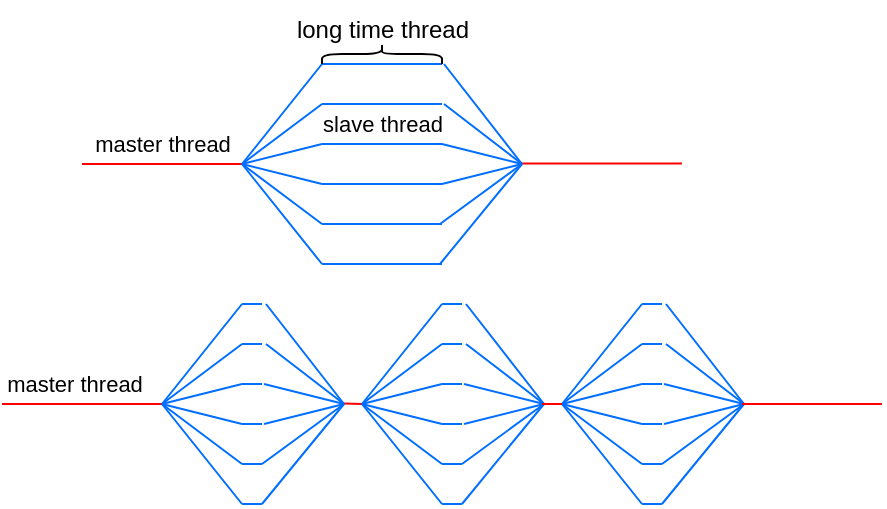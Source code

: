 <mxfile version="22.0.4" type="device">
  <diagram name="Page-1" id="ail3PXInjO6bduJlAWtk">
    <mxGraphModel dx="519" dy="1250" grid="1" gridSize="10" guides="1" tooltips="1" connect="1" arrows="1" fold="1" page="1" pageScale="1" pageWidth="850" pageHeight="1100" math="0" shadow="0">
      <root>
        <mxCell id="0" />
        <mxCell id="1" parent="0" />
        <mxCell id="uT9SR2ZFcRWDlsRvDE1g-1" value="" style="endArrow=none;html=1;rounded=0;strokeColor=#ff0000;" edge="1" parent="1">
          <mxGeometry width="50" height="50" relative="1" as="geometry">
            <mxPoint x="80" y="880" as="sourcePoint" />
            <mxPoint x="160" y="880" as="targetPoint" />
          </mxGeometry>
        </mxCell>
        <mxCell id="uT9SR2ZFcRWDlsRvDE1g-135" value="master thread" style="edgeLabel;html=1;align=center;verticalAlign=middle;resizable=0;points=[];" vertex="1" connectable="0" parent="uT9SR2ZFcRWDlsRvDE1g-1">
          <mxGeometry x="-0.346" y="1" relative="1" as="geometry">
            <mxPoint x="14" y="-9" as="offset" />
          </mxGeometry>
        </mxCell>
        <mxCell id="uT9SR2ZFcRWDlsRvDE1g-3" value="" style="endArrow=none;html=1;rounded=0;strokeColor=#006eff;" edge="1" parent="1">
          <mxGeometry width="50" height="50" relative="1" as="geometry">
            <mxPoint x="160" y="880" as="sourcePoint" />
            <mxPoint x="200" y="830" as="targetPoint" />
          </mxGeometry>
        </mxCell>
        <mxCell id="uT9SR2ZFcRWDlsRvDE1g-4" value="" style="endArrow=none;html=1;rounded=0;strokeColor=#006eff;" edge="1" parent="1">
          <mxGeometry width="50" height="50" relative="1" as="geometry">
            <mxPoint x="160" y="880" as="sourcePoint" />
            <mxPoint x="200" y="850" as="targetPoint" />
          </mxGeometry>
        </mxCell>
        <mxCell id="uT9SR2ZFcRWDlsRvDE1g-5" value="" style="endArrow=none;html=1;rounded=0;strokeColor=#006eff;" edge="1" parent="1">
          <mxGeometry width="50" height="50" relative="1" as="geometry">
            <mxPoint x="160" y="880" as="sourcePoint" />
            <mxPoint x="200" y="870" as="targetPoint" />
          </mxGeometry>
        </mxCell>
        <mxCell id="uT9SR2ZFcRWDlsRvDE1g-6" value="" style="endArrow=none;html=1;rounded=0;strokeColor=#006eff;" edge="1" parent="1">
          <mxGeometry width="50" height="50" relative="1" as="geometry">
            <mxPoint x="160" y="880" as="sourcePoint" />
            <mxPoint x="200" y="890" as="targetPoint" />
          </mxGeometry>
        </mxCell>
        <mxCell id="uT9SR2ZFcRWDlsRvDE1g-7" value="" style="endArrow=none;html=1;rounded=0;strokeColor=#006eff;" edge="1" parent="1">
          <mxGeometry width="50" height="50" relative="1" as="geometry">
            <mxPoint x="160" y="880" as="sourcePoint" />
            <mxPoint x="200" y="910" as="targetPoint" />
          </mxGeometry>
        </mxCell>
        <mxCell id="uT9SR2ZFcRWDlsRvDE1g-8" value="" style="endArrow=none;html=1;rounded=0;strokeColor=#006eff;" edge="1" parent="1">
          <mxGeometry width="50" height="50" relative="1" as="geometry">
            <mxPoint x="160" y="880" as="sourcePoint" />
            <mxPoint x="200" y="930" as="targetPoint" />
          </mxGeometry>
        </mxCell>
        <mxCell id="uT9SR2ZFcRWDlsRvDE1g-10" value="" style="endArrow=none;html=1;rounded=0;strokeColor=#006eff;" edge="1" parent="1">
          <mxGeometry width="50" height="50" relative="1" as="geometry">
            <mxPoint x="200" y="830" as="sourcePoint" />
            <mxPoint x="260" y="830" as="targetPoint" />
          </mxGeometry>
        </mxCell>
        <mxCell id="uT9SR2ZFcRWDlsRvDE1g-11" value="" style="endArrow=none;html=1;rounded=0;strokeColor=#006eff;" edge="1" parent="1">
          <mxGeometry width="50" height="50" relative="1" as="geometry">
            <mxPoint x="200" y="850" as="sourcePoint" />
            <mxPoint x="260" y="850" as="targetPoint" />
          </mxGeometry>
        </mxCell>
        <mxCell id="uT9SR2ZFcRWDlsRvDE1g-12" value="" style="endArrow=none;html=1;rounded=0;strokeColor=#006eff;" edge="1" parent="1">
          <mxGeometry width="50" height="50" relative="1" as="geometry">
            <mxPoint x="200" y="870" as="sourcePoint" />
            <mxPoint x="260" y="870" as="targetPoint" />
          </mxGeometry>
        </mxCell>
        <mxCell id="uT9SR2ZFcRWDlsRvDE1g-137" value="slave thread" style="edgeLabel;html=1;align=center;verticalAlign=middle;resizable=0;points=[];" vertex="1" connectable="0" parent="uT9SR2ZFcRWDlsRvDE1g-12">
          <mxGeometry x="-0.167" y="1" relative="1" as="geometry">
            <mxPoint x="5" y="-9" as="offset" />
          </mxGeometry>
        </mxCell>
        <mxCell id="uT9SR2ZFcRWDlsRvDE1g-13" value="" style="endArrow=none;html=1;rounded=0;strokeColor=#006eff;" edge="1" parent="1">
          <mxGeometry width="50" height="50" relative="1" as="geometry">
            <mxPoint x="200" y="890" as="sourcePoint" />
            <mxPoint x="260" y="890" as="targetPoint" />
          </mxGeometry>
        </mxCell>
        <mxCell id="uT9SR2ZFcRWDlsRvDE1g-14" value="" style="endArrow=none;html=1;rounded=0;strokeColor=#006eff;" edge="1" parent="1">
          <mxGeometry width="50" height="50" relative="1" as="geometry">
            <mxPoint x="200" y="910" as="sourcePoint" />
            <mxPoint x="260" y="910" as="targetPoint" />
          </mxGeometry>
        </mxCell>
        <mxCell id="uT9SR2ZFcRWDlsRvDE1g-15" value="" style="endArrow=none;html=1;rounded=0;strokeColor=#006eff;" edge="1" parent="1">
          <mxGeometry width="50" height="50" relative="1" as="geometry">
            <mxPoint x="200" y="930" as="sourcePoint" />
            <mxPoint x="260" y="930" as="targetPoint" />
          </mxGeometry>
        </mxCell>
        <mxCell id="uT9SR2ZFcRWDlsRvDE1g-23" value="" style="endArrow=none;html=1;rounded=0;strokeColor=#ff0000;" edge="1" parent="1">
          <mxGeometry width="50" height="50" relative="1" as="geometry">
            <mxPoint x="300" y="879.71" as="sourcePoint" />
            <mxPoint x="380" y="879.71" as="targetPoint" />
          </mxGeometry>
        </mxCell>
        <mxCell id="uT9SR2ZFcRWDlsRvDE1g-16" value="" style="endArrow=none;html=1;rounded=0;strokeColor=#006eff;" edge="1" parent="1">
          <mxGeometry width="50" height="50" relative="1" as="geometry">
            <mxPoint x="300" y="880" as="sourcePoint" />
            <mxPoint x="259" y="930" as="targetPoint" />
          </mxGeometry>
        </mxCell>
        <mxCell id="uT9SR2ZFcRWDlsRvDE1g-17" value="" style="endArrow=none;html=1;rounded=0;strokeColor=#006eff;" edge="1" parent="1">
          <mxGeometry width="50" height="50" relative="1" as="geometry">
            <mxPoint x="300" y="880" as="sourcePoint" />
            <mxPoint x="259" y="910" as="targetPoint" />
          </mxGeometry>
        </mxCell>
        <mxCell id="uT9SR2ZFcRWDlsRvDE1g-18" value="" style="endArrow=none;html=1;rounded=0;strokeColor=#006eff;" edge="1" parent="1">
          <mxGeometry width="50" height="50" relative="1" as="geometry">
            <mxPoint x="300" y="880" as="sourcePoint" />
            <mxPoint x="260" y="890" as="targetPoint" />
          </mxGeometry>
        </mxCell>
        <mxCell id="uT9SR2ZFcRWDlsRvDE1g-19" value="" style="endArrow=none;html=1;rounded=0;strokeColor=#006eff;" edge="1" parent="1">
          <mxGeometry width="50" height="50" relative="1" as="geometry">
            <mxPoint x="300" y="880" as="sourcePoint" />
            <mxPoint x="260" y="870" as="targetPoint" />
          </mxGeometry>
        </mxCell>
        <mxCell id="uT9SR2ZFcRWDlsRvDE1g-20" value="" style="endArrow=none;html=1;rounded=0;strokeColor=#006eff;" edge="1" parent="1">
          <mxGeometry width="50" height="50" relative="1" as="geometry">
            <mxPoint x="300" y="880" as="sourcePoint" />
            <mxPoint x="261" y="850" as="targetPoint" />
          </mxGeometry>
        </mxCell>
        <mxCell id="uT9SR2ZFcRWDlsRvDE1g-21" value="" style="endArrow=none;html=1;rounded=0;strokeColor=#006eff;" edge="1" parent="1">
          <mxGeometry width="50" height="50" relative="1" as="geometry">
            <mxPoint x="300" y="880" as="sourcePoint" />
            <mxPoint x="261" y="830" as="targetPoint" />
          </mxGeometry>
        </mxCell>
        <mxCell id="uT9SR2ZFcRWDlsRvDE1g-24" value="" style="endArrow=none;html=1;rounded=0;strokeColor=#ff0000;" edge="1" parent="1">
          <mxGeometry width="50" height="50" relative="1" as="geometry">
            <mxPoint x="40" y="1000" as="sourcePoint" />
            <mxPoint x="120" y="1000" as="targetPoint" />
          </mxGeometry>
        </mxCell>
        <mxCell id="uT9SR2ZFcRWDlsRvDE1g-136" value="master thread" style="edgeLabel;html=1;align=center;verticalAlign=middle;resizable=0;points=[];" vertex="1" connectable="0" parent="uT9SR2ZFcRWDlsRvDE1g-24">
          <mxGeometry x="-0.104" y="-4" relative="1" as="geometry">
            <mxPoint y="-14" as="offset" />
          </mxGeometry>
        </mxCell>
        <mxCell id="uT9SR2ZFcRWDlsRvDE1g-37" value="" style="endArrow=none;html=1;rounded=0;strokeColor=#ff0000;" edge="1" parent="1">
          <mxGeometry width="50" height="50" relative="1" as="geometry">
            <mxPoint x="211" y="999.71" as="sourcePoint" />
            <mxPoint x="220" y="1000" as="targetPoint" />
          </mxGeometry>
        </mxCell>
        <mxCell id="uT9SR2ZFcRWDlsRvDE1g-66" value="" style="group" vertex="1" connectable="0" parent="1">
          <mxGeometry x="120" y="950" width="91" height="100" as="geometry" />
        </mxCell>
        <mxCell id="uT9SR2ZFcRWDlsRvDE1g-25" value="" style="endArrow=none;html=1;rounded=0;strokeColor=#006eff;" edge="1" parent="uT9SR2ZFcRWDlsRvDE1g-66">
          <mxGeometry width="50" height="50" relative="1" as="geometry">
            <mxPoint y="50" as="sourcePoint" />
            <mxPoint x="40" as="targetPoint" />
          </mxGeometry>
        </mxCell>
        <mxCell id="uT9SR2ZFcRWDlsRvDE1g-26" value="" style="endArrow=none;html=1;rounded=0;strokeColor=#006eff;" edge="1" parent="uT9SR2ZFcRWDlsRvDE1g-66">
          <mxGeometry width="50" height="50" relative="1" as="geometry">
            <mxPoint y="50" as="sourcePoint" />
            <mxPoint x="40" y="20" as="targetPoint" />
          </mxGeometry>
        </mxCell>
        <mxCell id="uT9SR2ZFcRWDlsRvDE1g-27" value="" style="endArrow=none;html=1;rounded=0;strokeColor=#006eff;" edge="1" parent="uT9SR2ZFcRWDlsRvDE1g-66">
          <mxGeometry width="50" height="50" relative="1" as="geometry">
            <mxPoint y="50" as="sourcePoint" />
            <mxPoint x="40" y="40" as="targetPoint" />
          </mxGeometry>
        </mxCell>
        <mxCell id="uT9SR2ZFcRWDlsRvDE1g-28" value="" style="endArrow=none;html=1;rounded=0;strokeColor=#006eff;" edge="1" parent="uT9SR2ZFcRWDlsRvDE1g-66">
          <mxGeometry width="50" height="50" relative="1" as="geometry">
            <mxPoint y="50" as="sourcePoint" />
            <mxPoint x="40" y="60" as="targetPoint" />
          </mxGeometry>
        </mxCell>
        <mxCell id="uT9SR2ZFcRWDlsRvDE1g-29" value="" style="endArrow=none;html=1;rounded=0;strokeColor=#006eff;" edge="1" parent="uT9SR2ZFcRWDlsRvDE1g-66">
          <mxGeometry width="50" height="50" relative="1" as="geometry">
            <mxPoint y="50" as="sourcePoint" />
            <mxPoint x="40" y="80" as="targetPoint" />
          </mxGeometry>
        </mxCell>
        <mxCell id="uT9SR2ZFcRWDlsRvDE1g-30" value="" style="endArrow=none;html=1;rounded=0;strokeColor=#006eff;" edge="1" parent="uT9SR2ZFcRWDlsRvDE1g-66">
          <mxGeometry width="50" height="50" relative="1" as="geometry">
            <mxPoint y="50" as="sourcePoint" />
            <mxPoint x="40" y="100" as="targetPoint" />
          </mxGeometry>
        </mxCell>
        <mxCell id="uT9SR2ZFcRWDlsRvDE1g-44" value="" style="group" vertex="1" connectable="0" parent="uT9SR2ZFcRWDlsRvDE1g-66">
          <mxGeometry x="50" width="41" height="100" as="geometry" />
        </mxCell>
        <mxCell id="uT9SR2ZFcRWDlsRvDE1g-38" value="" style="endArrow=none;html=1;rounded=0;strokeColor=#006eff;" edge="1" parent="uT9SR2ZFcRWDlsRvDE1g-44">
          <mxGeometry width="50" height="50" relative="1" as="geometry">
            <mxPoint x="41" y="50" as="sourcePoint" />
            <mxPoint y="100" as="targetPoint" />
          </mxGeometry>
        </mxCell>
        <mxCell id="uT9SR2ZFcRWDlsRvDE1g-39" value="" style="endArrow=none;html=1;rounded=0;strokeColor=#006eff;" edge="1" parent="uT9SR2ZFcRWDlsRvDE1g-44">
          <mxGeometry width="50" height="50" relative="1" as="geometry">
            <mxPoint x="41" y="50" as="sourcePoint" />
            <mxPoint y="80" as="targetPoint" />
          </mxGeometry>
        </mxCell>
        <mxCell id="uT9SR2ZFcRWDlsRvDE1g-40" value="" style="endArrow=none;html=1;rounded=0;strokeColor=#006eff;" edge="1" parent="uT9SR2ZFcRWDlsRvDE1g-44">
          <mxGeometry width="50" height="50" relative="1" as="geometry">
            <mxPoint x="41" y="50" as="sourcePoint" />
            <mxPoint x="1" y="60" as="targetPoint" />
          </mxGeometry>
        </mxCell>
        <mxCell id="uT9SR2ZFcRWDlsRvDE1g-41" value="" style="endArrow=none;html=1;rounded=0;strokeColor=#006eff;" edge="1" parent="uT9SR2ZFcRWDlsRvDE1g-44">
          <mxGeometry width="50" height="50" relative="1" as="geometry">
            <mxPoint x="41" y="50" as="sourcePoint" />
            <mxPoint x="1" y="40" as="targetPoint" />
          </mxGeometry>
        </mxCell>
        <mxCell id="uT9SR2ZFcRWDlsRvDE1g-42" value="" style="endArrow=none;html=1;rounded=0;strokeColor=#006eff;" edge="1" parent="uT9SR2ZFcRWDlsRvDE1g-44">
          <mxGeometry width="50" height="50" relative="1" as="geometry">
            <mxPoint x="41" y="50" as="sourcePoint" />
            <mxPoint x="2" y="20" as="targetPoint" />
          </mxGeometry>
        </mxCell>
        <mxCell id="uT9SR2ZFcRWDlsRvDE1g-43" value="" style="endArrow=none;html=1;rounded=0;strokeColor=#006eff;" edge="1" parent="uT9SR2ZFcRWDlsRvDE1g-44">
          <mxGeometry width="50" height="50" relative="1" as="geometry">
            <mxPoint x="41" y="50" as="sourcePoint" />
            <mxPoint x="2" as="targetPoint" />
          </mxGeometry>
        </mxCell>
        <mxCell id="uT9SR2ZFcRWDlsRvDE1g-45" value="" style="group" vertex="1" connectable="0" parent="uT9SR2ZFcRWDlsRvDE1g-66">
          <mxGeometry x="40" width="10" height="100" as="geometry" />
        </mxCell>
        <mxCell id="uT9SR2ZFcRWDlsRvDE1g-31" value="" style="endArrow=none;html=1;rounded=0;strokeColor=#006eff;" edge="1" parent="uT9SR2ZFcRWDlsRvDE1g-45">
          <mxGeometry width="50" height="50" relative="1" as="geometry">
            <mxPoint as="sourcePoint" />
            <mxPoint x="10" as="targetPoint" />
          </mxGeometry>
        </mxCell>
        <mxCell id="uT9SR2ZFcRWDlsRvDE1g-32" value="" style="endArrow=none;html=1;rounded=0;strokeColor=#006eff;" edge="1" parent="uT9SR2ZFcRWDlsRvDE1g-45">
          <mxGeometry width="50" height="50" relative="1" as="geometry">
            <mxPoint y="20" as="sourcePoint" />
            <mxPoint x="10" y="20" as="targetPoint" />
          </mxGeometry>
        </mxCell>
        <mxCell id="uT9SR2ZFcRWDlsRvDE1g-33" value="" style="endArrow=none;html=1;rounded=0;strokeColor=#006eff;" edge="1" parent="uT9SR2ZFcRWDlsRvDE1g-45">
          <mxGeometry width="50" height="50" relative="1" as="geometry">
            <mxPoint y="40" as="sourcePoint" />
            <mxPoint x="10" y="40" as="targetPoint" />
          </mxGeometry>
        </mxCell>
        <mxCell id="uT9SR2ZFcRWDlsRvDE1g-34" value="" style="endArrow=none;html=1;rounded=0;strokeColor=#006eff;" edge="1" parent="uT9SR2ZFcRWDlsRvDE1g-45">
          <mxGeometry width="50" height="50" relative="1" as="geometry">
            <mxPoint y="60" as="sourcePoint" />
            <mxPoint x="10" y="60" as="targetPoint" />
          </mxGeometry>
        </mxCell>
        <mxCell id="uT9SR2ZFcRWDlsRvDE1g-35" value="" style="endArrow=none;html=1;rounded=0;strokeColor=#006eff;" edge="1" parent="uT9SR2ZFcRWDlsRvDE1g-45">
          <mxGeometry width="50" height="50" relative="1" as="geometry">
            <mxPoint y="80" as="sourcePoint" />
            <mxPoint x="10" y="80" as="targetPoint" />
          </mxGeometry>
        </mxCell>
        <mxCell id="uT9SR2ZFcRWDlsRvDE1g-36" value="" style="endArrow=none;html=1;rounded=0;strokeColor=#006eff;" edge="1" parent="uT9SR2ZFcRWDlsRvDE1g-45">
          <mxGeometry width="50" height="50" relative="1" as="geometry">
            <mxPoint y="100" as="sourcePoint" />
            <mxPoint x="10" y="100" as="targetPoint" />
          </mxGeometry>
        </mxCell>
        <mxCell id="uT9SR2ZFcRWDlsRvDE1g-88" value="" style="group" vertex="1" connectable="0" parent="1">
          <mxGeometry x="220" y="950" width="91" height="100" as="geometry" />
        </mxCell>
        <mxCell id="uT9SR2ZFcRWDlsRvDE1g-89" value="" style="endArrow=none;html=1;rounded=0;strokeColor=#006eff;" edge="1" parent="uT9SR2ZFcRWDlsRvDE1g-88">
          <mxGeometry width="50" height="50" relative="1" as="geometry">
            <mxPoint y="50" as="sourcePoint" />
            <mxPoint x="40" as="targetPoint" />
          </mxGeometry>
        </mxCell>
        <mxCell id="uT9SR2ZFcRWDlsRvDE1g-90" value="" style="endArrow=none;html=1;rounded=0;strokeColor=#006eff;" edge="1" parent="uT9SR2ZFcRWDlsRvDE1g-88">
          <mxGeometry width="50" height="50" relative="1" as="geometry">
            <mxPoint y="50" as="sourcePoint" />
            <mxPoint x="40" y="20" as="targetPoint" />
          </mxGeometry>
        </mxCell>
        <mxCell id="uT9SR2ZFcRWDlsRvDE1g-91" value="" style="endArrow=none;html=1;rounded=0;strokeColor=#006eff;" edge="1" parent="uT9SR2ZFcRWDlsRvDE1g-88">
          <mxGeometry width="50" height="50" relative="1" as="geometry">
            <mxPoint y="50" as="sourcePoint" />
            <mxPoint x="40" y="40" as="targetPoint" />
          </mxGeometry>
        </mxCell>
        <mxCell id="uT9SR2ZFcRWDlsRvDE1g-92" value="" style="endArrow=none;html=1;rounded=0;strokeColor=#006eff;" edge="1" parent="uT9SR2ZFcRWDlsRvDE1g-88">
          <mxGeometry width="50" height="50" relative="1" as="geometry">
            <mxPoint y="50" as="sourcePoint" />
            <mxPoint x="40" y="60" as="targetPoint" />
          </mxGeometry>
        </mxCell>
        <mxCell id="uT9SR2ZFcRWDlsRvDE1g-93" value="" style="endArrow=none;html=1;rounded=0;strokeColor=#006eff;" edge="1" parent="uT9SR2ZFcRWDlsRvDE1g-88">
          <mxGeometry width="50" height="50" relative="1" as="geometry">
            <mxPoint y="50" as="sourcePoint" />
            <mxPoint x="40" y="80" as="targetPoint" />
          </mxGeometry>
        </mxCell>
        <mxCell id="uT9SR2ZFcRWDlsRvDE1g-94" value="" style="endArrow=none;html=1;rounded=0;strokeColor=#006eff;" edge="1" parent="uT9SR2ZFcRWDlsRvDE1g-88">
          <mxGeometry width="50" height="50" relative="1" as="geometry">
            <mxPoint y="50" as="sourcePoint" />
            <mxPoint x="40" y="100" as="targetPoint" />
          </mxGeometry>
        </mxCell>
        <mxCell id="uT9SR2ZFcRWDlsRvDE1g-95" value="" style="group" vertex="1" connectable="0" parent="uT9SR2ZFcRWDlsRvDE1g-88">
          <mxGeometry x="50" width="41" height="100" as="geometry" />
        </mxCell>
        <mxCell id="uT9SR2ZFcRWDlsRvDE1g-96" value="" style="endArrow=none;html=1;rounded=0;strokeColor=#006eff;" edge="1" parent="uT9SR2ZFcRWDlsRvDE1g-95">
          <mxGeometry width="50" height="50" relative="1" as="geometry">
            <mxPoint x="41" y="50" as="sourcePoint" />
            <mxPoint y="100" as="targetPoint" />
          </mxGeometry>
        </mxCell>
        <mxCell id="uT9SR2ZFcRWDlsRvDE1g-97" value="" style="endArrow=none;html=1;rounded=0;strokeColor=#006eff;" edge="1" parent="uT9SR2ZFcRWDlsRvDE1g-95">
          <mxGeometry width="50" height="50" relative="1" as="geometry">
            <mxPoint x="41" y="50" as="sourcePoint" />
            <mxPoint y="80" as="targetPoint" />
          </mxGeometry>
        </mxCell>
        <mxCell id="uT9SR2ZFcRWDlsRvDE1g-98" value="" style="endArrow=none;html=1;rounded=0;strokeColor=#006eff;" edge="1" parent="uT9SR2ZFcRWDlsRvDE1g-95">
          <mxGeometry width="50" height="50" relative="1" as="geometry">
            <mxPoint x="41" y="50" as="sourcePoint" />
            <mxPoint x="1" y="60" as="targetPoint" />
          </mxGeometry>
        </mxCell>
        <mxCell id="uT9SR2ZFcRWDlsRvDE1g-99" value="" style="endArrow=none;html=1;rounded=0;strokeColor=#006eff;" edge="1" parent="uT9SR2ZFcRWDlsRvDE1g-95">
          <mxGeometry width="50" height="50" relative="1" as="geometry">
            <mxPoint x="41" y="50" as="sourcePoint" />
            <mxPoint x="1" y="40" as="targetPoint" />
          </mxGeometry>
        </mxCell>
        <mxCell id="uT9SR2ZFcRWDlsRvDE1g-100" value="" style="endArrow=none;html=1;rounded=0;strokeColor=#006eff;" edge="1" parent="uT9SR2ZFcRWDlsRvDE1g-95">
          <mxGeometry width="50" height="50" relative="1" as="geometry">
            <mxPoint x="41" y="50" as="sourcePoint" />
            <mxPoint x="2" y="20" as="targetPoint" />
          </mxGeometry>
        </mxCell>
        <mxCell id="uT9SR2ZFcRWDlsRvDE1g-101" value="" style="endArrow=none;html=1;rounded=0;strokeColor=#006eff;" edge="1" parent="uT9SR2ZFcRWDlsRvDE1g-95">
          <mxGeometry width="50" height="50" relative="1" as="geometry">
            <mxPoint x="41" y="50" as="sourcePoint" />
            <mxPoint x="2" as="targetPoint" />
          </mxGeometry>
        </mxCell>
        <mxCell id="uT9SR2ZFcRWDlsRvDE1g-102" value="" style="group" vertex="1" connectable="0" parent="uT9SR2ZFcRWDlsRvDE1g-88">
          <mxGeometry x="40" width="10" height="100" as="geometry" />
        </mxCell>
        <mxCell id="uT9SR2ZFcRWDlsRvDE1g-103" value="" style="endArrow=none;html=1;rounded=0;strokeColor=#006eff;" edge="1" parent="uT9SR2ZFcRWDlsRvDE1g-102">
          <mxGeometry width="50" height="50" relative="1" as="geometry">
            <mxPoint as="sourcePoint" />
            <mxPoint x="10" as="targetPoint" />
          </mxGeometry>
        </mxCell>
        <mxCell id="uT9SR2ZFcRWDlsRvDE1g-104" value="" style="endArrow=none;html=1;rounded=0;strokeColor=#006eff;" edge="1" parent="uT9SR2ZFcRWDlsRvDE1g-102">
          <mxGeometry width="50" height="50" relative="1" as="geometry">
            <mxPoint y="20" as="sourcePoint" />
            <mxPoint x="10" y="20" as="targetPoint" />
          </mxGeometry>
        </mxCell>
        <mxCell id="uT9SR2ZFcRWDlsRvDE1g-105" value="" style="endArrow=none;html=1;rounded=0;strokeColor=#006eff;" edge="1" parent="uT9SR2ZFcRWDlsRvDE1g-102">
          <mxGeometry width="50" height="50" relative="1" as="geometry">
            <mxPoint y="40" as="sourcePoint" />
            <mxPoint x="10" y="40" as="targetPoint" />
          </mxGeometry>
        </mxCell>
        <mxCell id="uT9SR2ZFcRWDlsRvDE1g-106" value="" style="endArrow=none;html=1;rounded=0;strokeColor=#006eff;" edge="1" parent="uT9SR2ZFcRWDlsRvDE1g-102">
          <mxGeometry width="50" height="50" relative="1" as="geometry">
            <mxPoint y="60" as="sourcePoint" />
            <mxPoint x="10" y="60" as="targetPoint" />
          </mxGeometry>
        </mxCell>
        <mxCell id="uT9SR2ZFcRWDlsRvDE1g-107" value="" style="endArrow=none;html=1;rounded=0;strokeColor=#006eff;" edge="1" parent="uT9SR2ZFcRWDlsRvDE1g-102">
          <mxGeometry width="50" height="50" relative="1" as="geometry">
            <mxPoint y="80" as="sourcePoint" />
            <mxPoint x="10" y="80" as="targetPoint" />
          </mxGeometry>
        </mxCell>
        <mxCell id="uT9SR2ZFcRWDlsRvDE1g-108" value="" style="endArrow=none;html=1;rounded=0;strokeColor=#006eff;" edge="1" parent="uT9SR2ZFcRWDlsRvDE1g-102">
          <mxGeometry width="50" height="50" relative="1" as="geometry">
            <mxPoint y="100" as="sourcePoint" />
            <mxPoint x="10" y="100" as="targetPoint" />
          </mxGeometry>
        </mxCell>
        <mxCell id="uT9SR2ZFcRWDlsRvDE1g-110" value="" style="group" vertex="1" connectable="0" parent="1">
          <mxGeometry x="320" y="950" width="91" height="100" as="geometry" />
        </mxCell>
        <mxCell id="uT9SR2ZFcRWDlsRvDE1g-111" value="" style="endArrow=none;html=1;rounded=0;strokeColor=#006eff;" edge="1" parent="uT9SR2ZFcRWDlsRvDE1g-110">
          <mxGeometry width="50" height="50" relative="1" as="geometry">
            <mxPoint y="50" as="sourcePoint" />
            <mxPoint x="40" as="targetPoint" />
          </mxGeometry>
        </mxCell>
        <mxCell id="uT9SR2ZFcRWDlsRvDE1g-112" value="" style="endArrow=none;html=1;rounded=0;strokeColor=#006eff;" edge="1" parent="uT9SR2ZFcRWDlsRvDE1g-110">
          <mxGeometry width="50" height="50" relative="1" as="geometry">
            <mxPoint y="50" as="sourcePoint" />
            <mxPoint x="40" y="20" as="targetPoint" />
          </mxGeometry>
        </mxCell>
        <mxCell id="uT9SR2ZFcRWDlsRvDE1g-113" value="" style="endArrow=none;html=1;rounded=0;strokeColor=#006eff;" edge="1" parent="uT9SR2ZFcRWDlsRvDE1g-110">
          <mxGeometry width="50" height="50" relative="1" as="geometry">
            <mxPoint y="50" as="sourcePoint" />
            <mxPoint x="40" y="40" as="targetPoint" />
          </mxGeometry>
        </mxCell>
        <mxCell id="uT9SR2ZFcRWDlsRvDE1g-114" value="" style="endArrow=none;html=1;rounded=0;strokeColor=#006eff;" edge="1" parent="uT9SR2ZFcRWDlsRvDE1g-110">
          <mxGeometry width="50" height="50" relative="1" as="geometry">
            <mxPoint y="50" as="sourcePoint" />
            <mxPoint x="40" y="60" as="targetPoint" />
          </mxGeometry>
        </mxCell>
        <mxCell id="uT9SR2ZFcRWDlsRvDE1g-115" value="" style="endArrow=none;html=1;rounded=0;strokeColor=#006eff;" edge="1" parent="uT9SR2ZFcRWDlsRvDE1g-110">
          <mxGeometry width="50" height="50" relative="1" as="geometry">
            <mxPoint y="50" as="sourcePoint" />
            <mxPoint x="40" y="80" as="targetPoint" />
          </mxGeometry>
        </mxCell>
        <mxCell id="uT9SR2ZFcRWDlsRvDE1g-116" value="" style="endArrow=none;html=1;rounded=0;strokeColor=#006eff;" edge="1" parent="uT9SR2ZFcRWDlsRvDE1g-110">
          <mxGeometry width="50" height="50" relative="1" as="geometry">
            <mxPoint y="50" as="sourcePoint" />
            <mxPoint x="40" y="100" as="targetPoint" />
          </mxGeometry>
        </mxCell>
        <mxCell id="uT9SR2ZFcRWDlsRvDE1g-117" value="" style="group" vertex="1" connectable="0" parent="uT9SR2ZFcRWDlsRvDE1g-110">
          <mxGeometry x="50" width="41" height="100" as="geometry" />
        </mxCell>
        <mxCell id="uT9SR2ZFcRWDlsRvDE1g-118" value="" style="endArrow=none;html=1;rounded=0;strokeColor=#006eff;" edge="1" parent="uT9SR2ZFcRWDlsRvDE1g-117">
          <mxGeometry width="50" height="50" relative="1" as="geometry">
            <mxPoint x="41" y="50" as="sourcePoint" />
            <mxPoint y="100" as="targetPoint" />
          </mxGeometry>
        </mxCell>
        <mxCell id="uT9SR2ZFcRWDlsRvDE1g-119" value="" style="endArrow=none;html=1;rounded=0;strokeColor=#006eff;" edge="1" parent="uT9SR2ZFcRWDlsRvDE1g-117">
          <mxGeometry width="50" height="50" relative="1" as="geometry">
            <mxPoint x="41" y="50" as="sourcePoint" />
            <mxPoint y="80" as="targetPoint" />
          </mxGeometry>
        </mxCell>
        <mxCell id="uT9SR2ZFcRWDlsRvDE1g-120" value="" style="endArrow=none;html=1;rounded=0;strokeColor=#006eff;" edge="1" parent="uT9SR2ZFcRWDlsRvDE1g-117">
          <mxGeometry width="50" height="50" relative="1" as="geometry">
            <mxPoint x="41" y="50" as="sourcePoint" />
            <mxPoint x="1" y="60" as="targetPoint" />
          </mxGeometry>
        </mxCell>
        <mxCell id="uT9SR2ZFcRWDlsRvDE1g-121" value="" style="endArrow=none;html=1;rounded=0;strokeColor=#006eff;" edge="1" parent="uT9SR2ZFcRWDlsRvDE1g-117">
          <mxGeometry width="50" height="50" relative="1" as="geometry">
            <mxPoint x="41" y="50" as="sourcePoint" />
            <mxPoint x="1" y="40" as="targetPoint" />
          </mxGeometry>
        </mxCell>
        <mxCell id="uT9SR2ZFcRWDlsRvDE1g-122" value="" style="endArrow=none;html=1;rounded=0;strokeColor=#006eff;" edge="1" parent="uT9SR2ZFcRWDlsRvDE1g-117">
          <mxGeometry width="50" height="50" relative="1" as="geometry">
            <mxPoint x="41" y="50" as="sourcePoint" />
            <mxPoint x="2" y="20" as="targetPoint" />
          </mxGeometry>
        </mxCell>
        <mxCell id="uT9SR2ZFcRWDlsRvDE1g-123" value="" style="endArrow=none;html=1;rounded=0;strokeColor=#006eff;" edge="1" parent="uT9SR2ZFcRWDlsRvDE1g-117">
          <mxGeometry width="50" height="50" relative="1" as="geometry">
            <mxPoint x="41" y="50" as="sourcePoint" />
            <mxPoint x="2" as="targetPoint" />
          </mxGeometry>
        </mxCell>
        <mxCell id="uT9SR2ZFcRWDlsRvDE1g-124" value="" style="group" vertex="1" connectable="0" parent="uT9SR2ZFcRWDlsRvDE1g-110">
          <mxGeometry x="40" width="10" height="100" as="geometry" />
        </mxCell>
        <mxCell id="uT9SR2ZFcRWDlsRvDE1g-125" value="" style="endArrow=none;html=1;rounded=0;strokeColor=#006eff;" edge="1" parent="uT9SR2ZFcRWDlsRvDE1g-124">
          <mxGeometry width="50" height="50" relative="1" as="geometry">
            <mxPoint as="sourcePoint" />
            <mxPoint x="10" as="targetPoint" />
          </mxGeometry>
        </mxCell>
        <mxCell id="uT9SR2ZFcRWDlsRvDE1g-126" value="" style="endArrow=none;html=1;rounded=0;strokeColor=#006eff;" edge="1" parent="uT9SR2ZFcRWDlsRvDE1g-124">
          <mxGeometry width="50" height="50" relative="1" as="geometry">
            <mxPoint y="20" as="sourcePoint" />
            <mxPoint x="10" y="20" as="targetPoint" />
          </mxGeometry>
        </mxCell>
        <mxCell id="uT9SR2ZFcRWDlsRvDE1g-127" value="" style="endArrow=none;html=1;rounded=0;strokeColor=#006eff;" edge="1" parent="uT9SR2ZFcRWDlsRvDE1g-124">
          <mxGeometry width="50" height="50" relative="1" as="geometry">
            <mxPoint y="40" as="sourcePoint" />
            <mxPoint x="10" y="40" as="targetPoint" />
          </mxGeometry>
        </mxCell>
        <mxCell id="uT9SR2ZFcRWDlsRvDE1g-128" value="" style="endArrow=none;html=1;rounded=0;strokeColor=#006eff;" edge="1" parent="uT9SR2ZFcRWDlsRvDE1g-124">
          <mxGeometry width="50" height="50" relative="1" as="geometry">
            <mxPoint y="60" as="sourcePoint" />
            <mxPoint x="10" y="60" as="targetPoint" />
          </mxGeometry>
        </mxCell>
        <mxCell id="uT9SR2ZFcRWDlsRvDE1g-129" value="" style="endArrow=none;html=1;rounded=0;strokeColor=#006eff;" edge="1" parent="uT9SR2ZFcRWDlsRvDE1g-124">
          <mxGeometry width="50" height="50" relative="1" as="geometry">
            <mxPoint y="80" as="sourcePoint" />
            <mxPoint x="10" y="80" as="targetPoint" />
          </mxGeometry>
        </mxCell>
        <mxCell id="uT9SR2ZFcRWDlsRvDE1g-130" value="" style="endArrow=none;html=1;rounded=0;strokeColor=#006eff;" edge="1" parent="uT9SR2ZFcRWDlsRvDE1g-124">
          <mxGeometry width="50" height="50" relative="1" as="geometry">
            <mxPoint y="100" as="sourcePoint" />
            <mxPoint x="10" y="100" as="targetPoint" />
          </mxGeometry>
        </mxCell>
        <mxCell id="uT9SR2ZFcRWDlsRvDE1g-131" value="" style="endArrow=none;html=1;rounded=0;strokeColor=#ff0000;" edge="1" parent="1">
          <mxGeometry width="50" height="50" relative="1" as="geometry">
            <mxPoint x="310" y="1000" as="sourcePoint" />
            <mxPoint x="320" y="1000" as="targetPoint" />
          </mxGeometry>
        </mxCell>
        <mxCell id="uT9SR2ZFcRWDlsRvDE1g-132" value="" style="endArrow=none;html=1;rounded=0;strokeColor=#ff0000;" edge="1" parent="1">
          <mxGeometry width="50" height="50" relative="1" as="geometry">
            <mxPoint x="410" y="1000" as="sourcePoint" />
            <mxPoint x="480" y="1000" as="targetPoint" />
          </mxGeometry>
        </mxCell>
        <mxCell id="uT9SR2ZFcRWDlsRvDE1g-133" value="" style="shape=curlyBracket;whiteSpace=wrap;html=1;rounded=1;flipH=1;labelPosition=right;verticalLabelPosition=middle;align=left;verticalAlign=middle;rotation=-90;" vertex="1" parent="1">
          <mxGeometry x="225" y="795" width="10" height="60" as="geometry" />
        </mxCell>
        <mxCell id="uT9SR2ZFcRWDlsRvDE1g-134" value="long time thread" style="text;html=1;align=center;verticalAlign=middle;resizable=0;points=[];autosize=1;strokeColor=none;fillColor=none;" vertex="1" parent="1">
          <mxGeometry x="175" y="798" width="110" height="30" as="geometry" />
        </mxCell>
      </root>
    </mxGraphModel>
  </diagram>
</mxfile>
